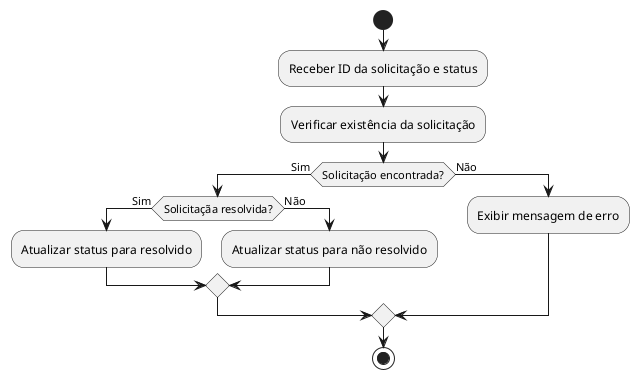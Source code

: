 @startuml
start

:Receber ID da solicitação e status;
:Verificar existência da solicitação;
if (Solicitação encontrada?) then (Sim)
    if (Solicitaçãa resolvida?) then (Sim)
        :Atualizar status para resolvido;
    else (Não)
        :Atualizar status para não resolvido;
    endif
else (Não)
  :Exibir mensagem de erro;
endif

stop
@enduml